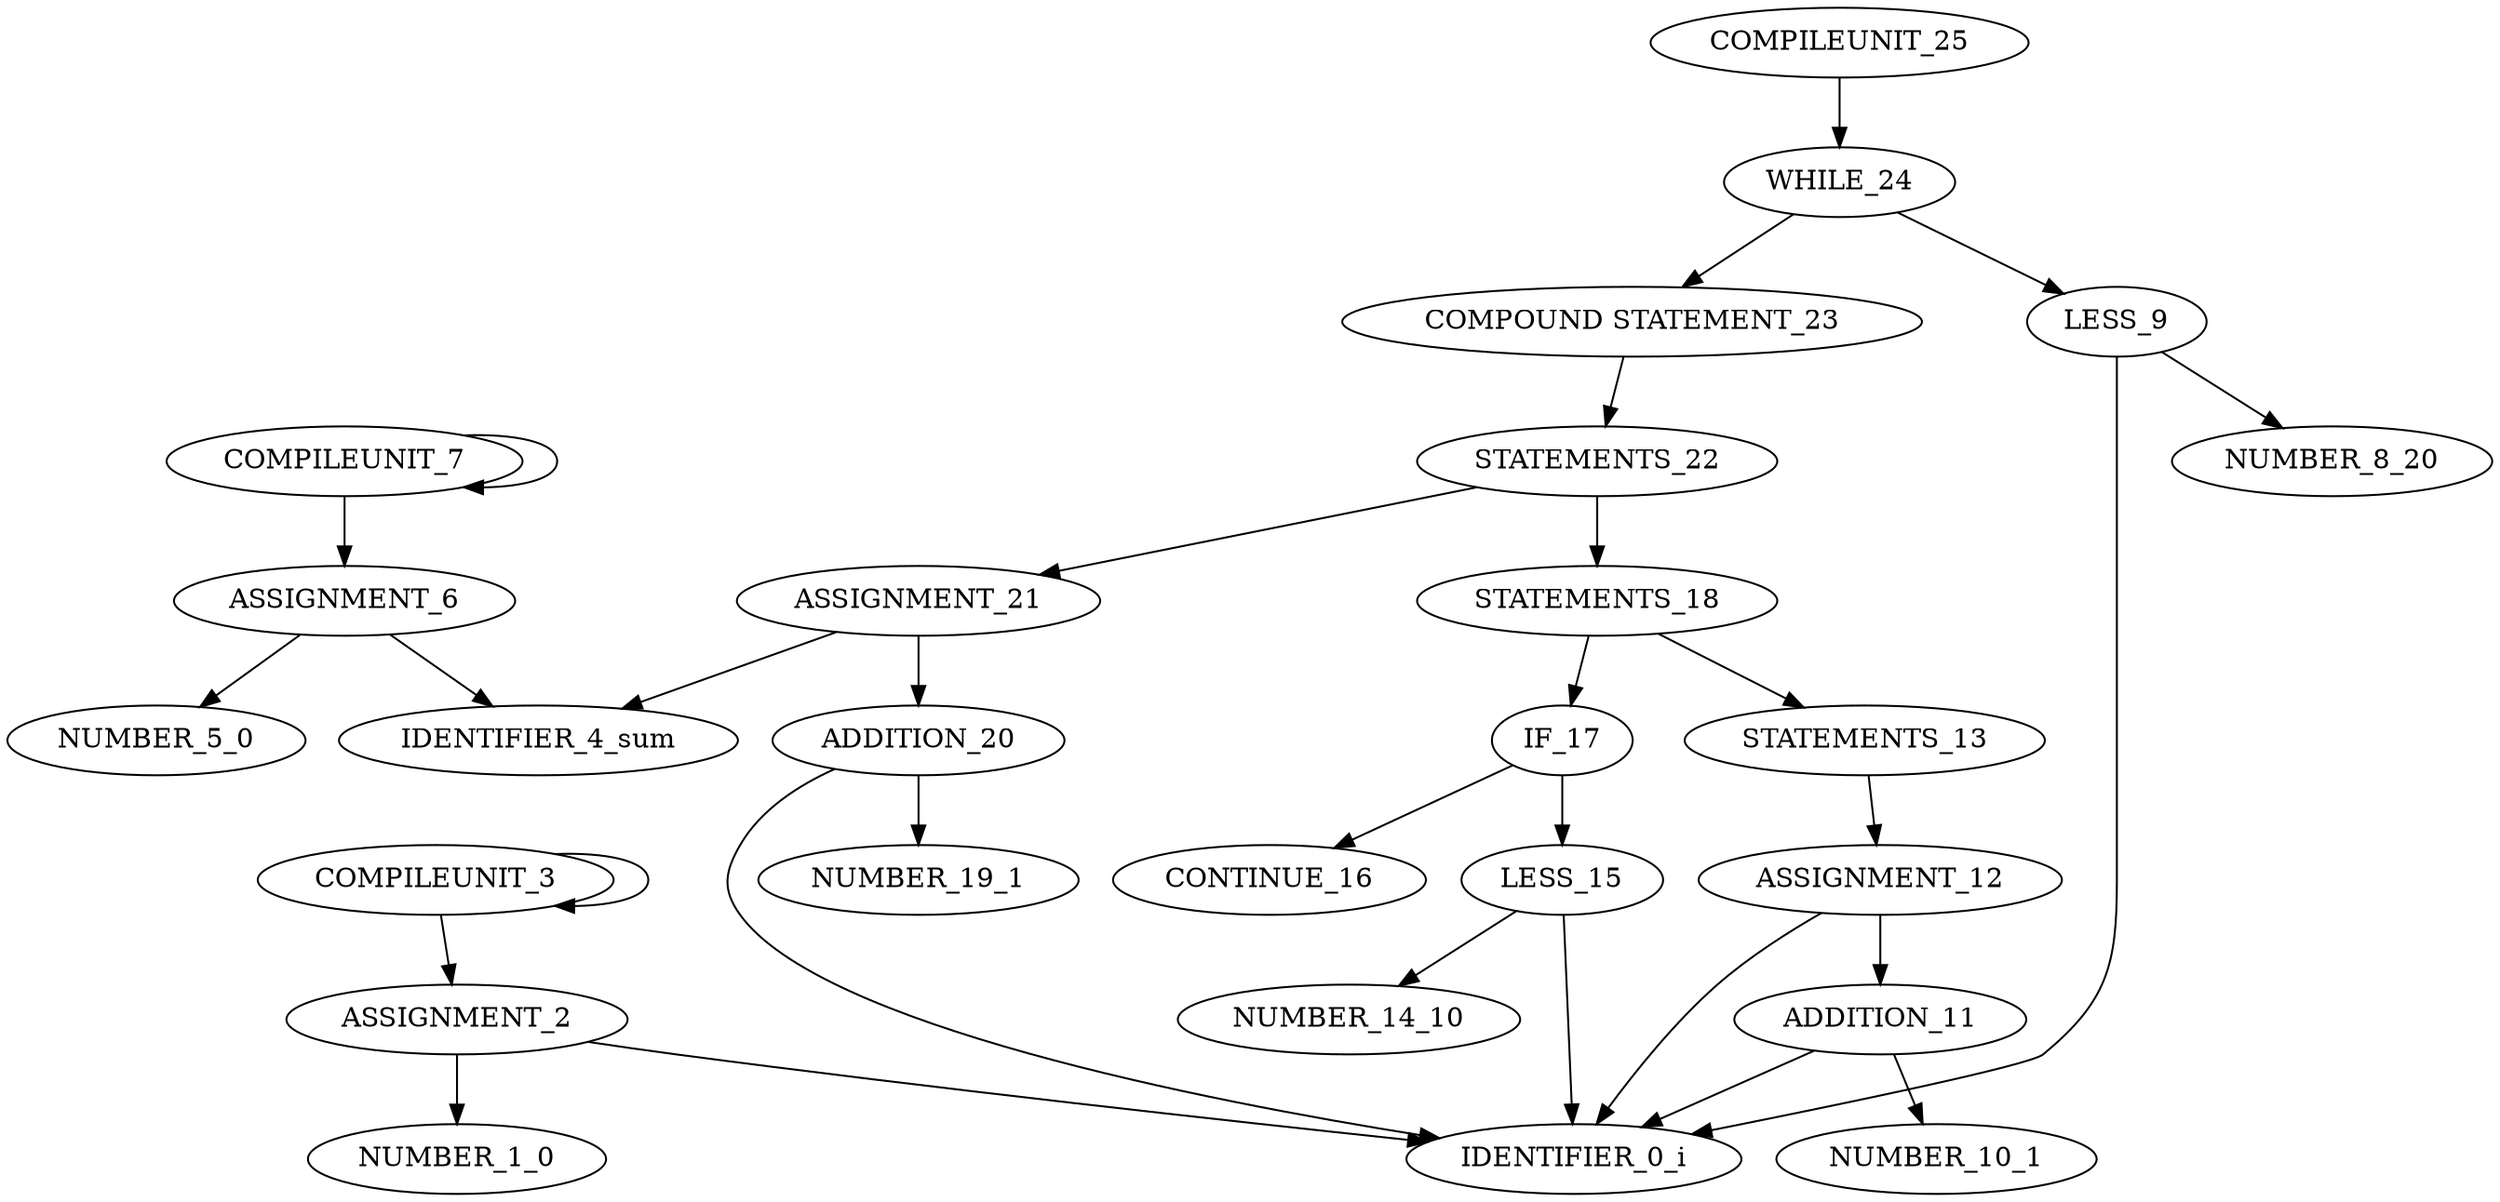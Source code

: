 digraph G{ 
"COMPILEUNIT_7"->"COMPILEUNIT_7";
"COMPILEUNIT_3"->"COMPILEUNIT_3";
"COMPILEUNIT_3"->"ASSIGNMENT_2";
"ASSIGNMENT_2"->"IDENTIFIER_0_i";
"ASSIGNMENT_2"->"NUMBER_1_0";
"COMPILEUNIT_7"->"ASSIGNMENT_6";
"ASSIGNMENT_6"->"IDENTIFIER_4_sum";
"ASSIGNMENT_6"->"NUMBER_5_0";
"COMPILEUNIT_25"->"WHILE_24";
"WHILE_24"->"LESS_9";
"LESS_9"->"IDENTIFIER_0_i";
"LESS_9"->"NUMBER_8_20";
"WHILE_24"->"COMPOUND STATEMENT_23";
"COMPOUND STATEMENT_23"->"STATEMENTS_22";
"STATEMENTS_22"->"STATEMENTS_18";
"STATEMENTS_18"->"STATEMENTS_13";
"STATEMENTS_13"->"ASSIGNMENT_12";
"ASSIGNMENT_12"->"IDENTIFIER_0_i";
"ASSIGNMENT_12"->"ADDITION_11";
"ADDITION_11"->"IDENTIFIER_0_i";
"ADDITION_11"->"NUMBER_10_1";
"STATEMENTS_18"->"IF_17";
"IF_17"->"LESS_15";
"LESS_15"->"NUMBER_14_10";
"LESS_15"->"IDENTIFIER_0_i";
"IF_17"->"CONTINUE_16";
"STATEMENTS_22"->"ASSIGNMENT_21";
"ASSIGNMENT_21"->"IDENTIFIER_4_sum";
"ASSIGNMENT_21"->"ADDITION_20";
"ADDITION_20"->"IDENTIFIER_0_i";
"ADDITION_20"->"NUMBER_19_1";
}